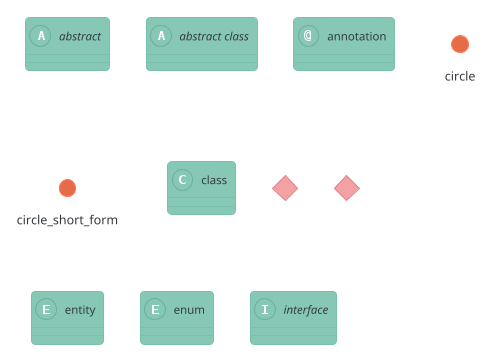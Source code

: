 ' Do not edit
' Theme Gallery
' autogenerated by script
'
@startuml
!theme minty
abstract        abstract
abstract class  "abstract class"
annotation      annotation
circle          circle
()              circle_short_form
class           class
diamond         diamond
<>              diamond_short_form
entity          entity
enum            enum
interface       interface
@enduml
